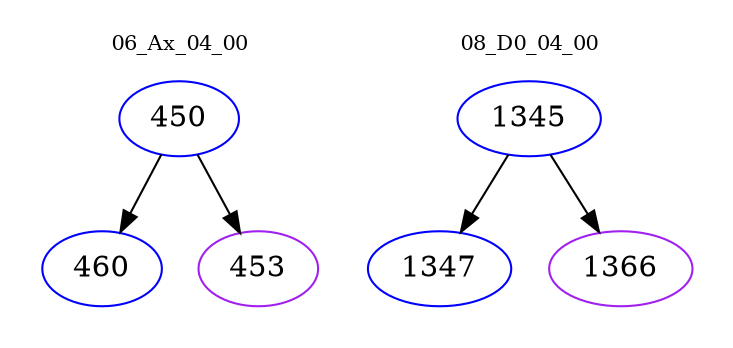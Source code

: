 digraph{
subgraph cluster_0 {
color = white
label = "06_Ax_04_00";
fontsize=10;
T0_450 [label="450", color="blue"]
T0_450 -> T0_460 [color="black"]
T0_460 [label="460", color="blue"]
T0_450 -> T0_453 [color="black"]
T0_453 [label="453", color="purple"]
}
subgraph cluster_1 {
color = white
label = "08_D0_04_00";
fontsize=10;
T1_1345 [label="1345", color="blue"]
T1_1345 -> T1_1347 [color="black"]
T1_1347 [label="1347", color="blue"]
T1_1345 -> T1_1366 [color="black"]
T1_1366 [label="1366", color="purple"]
}
}
